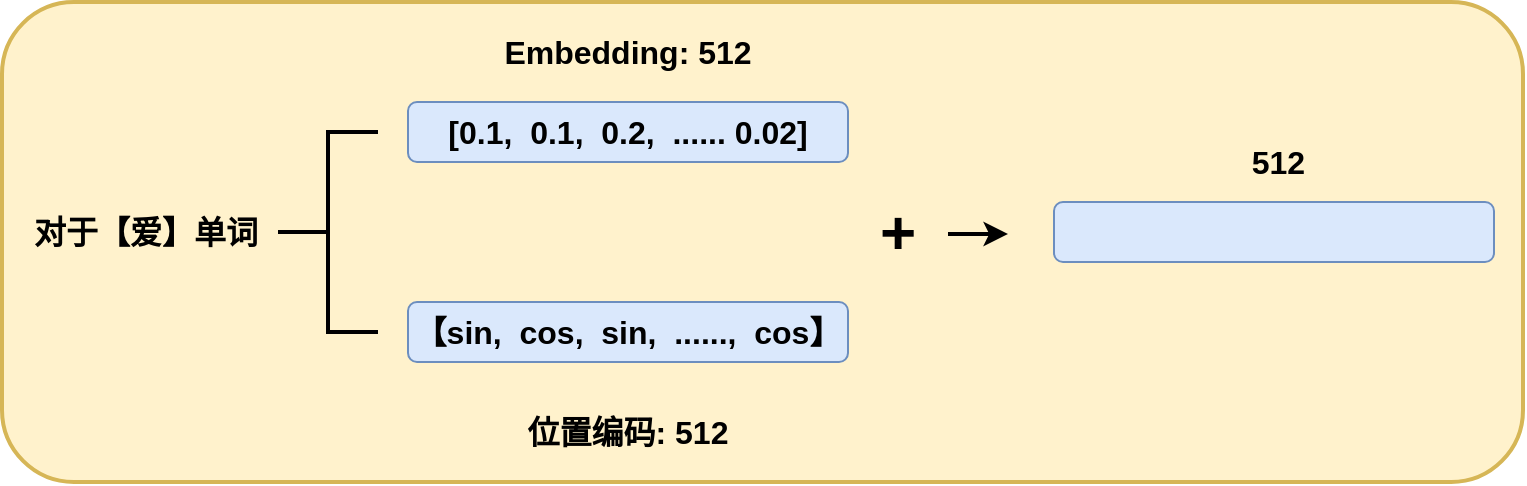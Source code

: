 <mxfile version="15.5.0" type="github">
  <diagram id="sAFOBQeFJ_5edHOZZvsE" name="Page-1">
    <mxGraphModel dx="1038" dy="491" grid="1" gridSize="10" guides="1" tooltips="1" connect="1" arrows="1" fold="1" page="1" pageScale="1" pageWidth="827" pageHeight="1169" math="0" shadow="0">
      <root>
        <mxCell id="0" />
        <mxCell id="1" parent="0" />
        <mxCell id="c5zeUe-koDPsNLg-zj8j-1" value="" style="rounded=1;whiteSpace=wrap;html=1;fillColor=#fff2cc;strokeColor=#d6b656;shadow=0;sketch=0;strokeWidth=2;" vertex="1" parent="1">
          <mxGeometry x="60" y="30" width="760.5" height="240" as="geometry" />
        </mxCell>
        <mxCell id="c5zeUe-koDPsNLg-zj8j-11" value="&lt;font style=&quot;font-size: 16px&quot;&gt;&lt;b&gt;对于【爱】单词&lt;/b&gt;&lt;/font&gt;" style="text;html=1;strokeColor=none;fillColor=none;align=center;verticalAlign=middle;whiteSpace=wrap;rounded=0;" vertex="1" parent="1">
          <mxGeometry x="67" y="130" width="130" height="30" as="geometry" />
        </mxCell>
        <mxCell id="c5zeUe-koDPsNLg-zj8j-13" value="" style="strokeWidth=2;html=1;shape=mxgraph.flowchart.annotation_2;align=left;labelPosition=right;pointerEvents=1;fontSize=16;" vertex="1" parent="1">
          <mxGeometry x="198" y="95" width="50" height="100" as="geometry" />
        </mxCell>
        <mxCell id="c5zeUe-koDPsNLg-zj8j-14" value="&lt;b&gt;【sin,&amp;nbsp; cos,&amp;nbsp; sin,&amp;nbsp; ......,&amp;nbsp; cos】&lt;/b&gt;" style="rounded=1;whiteSpace=wrap;html=1;fontSize=16;fillColor=#dae8fc;strokeColor=#6c8ebf;" vertex="1" parent="1">
          <mxGeometry x="263" y="180" width="220" height="30" as="geometry" />
        </mxCell>
        <mxCell id="c5zeUe-koDPsNLg-zj8j-15" value="&lt;b&gt;[0.1,&amp;nbsp; 0.1,&amp;nbsp; 0.2,&amp;nbsp; ...... 0.02]&lt;/b&gt;" style="rounded=1;whiteSpace=wrap;html=1;fontSize=16;fillColor=#dae8fc;strokeColor=#6c8ebf;" vertex="1" parent="1">
          <mxGeometry x="263" y="80" width="220" height="30" as="geometry" />
        </mxCell>
        <mxCell id="c5zeUe-koDPsNLg-zj8j-16" value="&lt;b&gt;Embedding: 512&lt;/b&gt;" style="text;html=1;strokeColor=none;fillColor=none;align=center;verticalAlign=middle;whiteSpace=wrap;rounded=0;fontSize=16;" vertex="1" parent="1">
          <mxGeometry x="303" y="40" width="140" height="30" as="geometry" />
        </mxCell>
        <mxCell id="c5zeUe-koDPsNLg-zj8j-18" value="&lt;b&gt;位置编码: 512&lt;/b&gt;" style="text;html=1;strokeColor=none;fillColor=none;align=center;verticalAlign=middle;whiteSpace=wrap;rounded=0;fontSize=16;" vertex="1" parent="1">
          <mxGeometry x="318" y="230" width="110" height="30" as="geometry" />
        </mxCell>
        <mxCell id="c5zeUe-koDPsNLg-zj8j-19" value="&lt;b&gt;&lt;font style=&quot;font-size: 31px&quot;&gt;+&lt;/font&gt;&lt;/b&gt;" style="text;html=1;strokeColor=none;fillColor=none;align=center;verticalAlign=middle;whiteSpace=wrap;rounded=0;fontSize=16;" vertex="1" parent="1">
          <mxGeometry x="483" y="130" width="50" height="30" as="geometry" />
        </mxCell>
        <mxCell id="c5zeUe-koDPsNLg-zj8j-20" value="" style="endArrow=classic;html=1;rounded=0;fontSize=31;edgeStyle=orthogonalEdgeStyle;strokeWidth=2;" edge="1" parent="1">
          <mxGeometry width="50" height="50" relative="1" as="geometry">
            <mxPoint x="533" y="146" as="sourcePoint" />
            <mxPoint x="563" y="146" as="targetPoint" />
          </mxGeometry>
        </mxCell>
        <mxCell id="c5zeUe-koDPsNLg-zj8j-21" value="" style="rounded=1;whiteSpace=wrap;html=1;fontSize=16;fillColor=#dae8fc;strokeColor=#6c8ebf;" vertex="1" parent="1">
          <mxGeometry x="586" y="130" width="220" height="30" as="geometry" />
        </mxCell>
        <mxCell id="c5zeUe-koDPsNLg-zj8j-22" value="&lt;b&gt;&amp;nbsp;512&lt;/b&gt;" style="text;html=1;strokeColor=none;fillColor=none;align=center;verticalAlign=middle;whiteSpace=wrap;rounded=0;fontSize=16;" vertex="1" parent="1">
          <mxGeometry x="666" y="95" width="60" height="30" as="geometry" />
        </mxCell>
      </root>
    </mxGraphModel>
  </diagram>
</mxfile>
